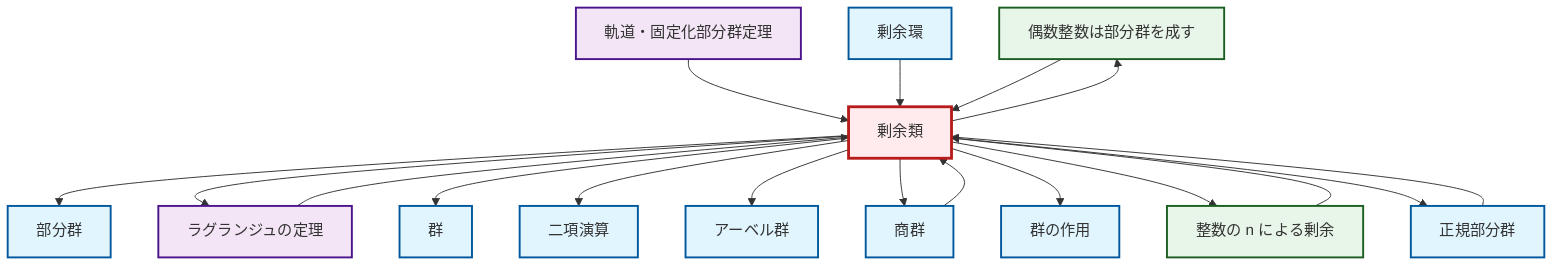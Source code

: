 graph TD
    classDef definition fill:#e1f5fe,stroke:#01579b,stroke-width:2px
    classDef theorem fill:#f3e5f5,stroke:#4a148c,stroke-width:2px
    classDef axiom fill:#fff3e0,stroke:#e65100,stroke-width:2px
    classDef example fill:#e8f5e9,stroke:#1b5e20,stroke-width:2px
    classDef current fill:#ffebee,stroke:#b71c1c,stroke-width:3px
    def-binary-operation["二項演算"]:::definition
    def-group-action["群の作用"]:::definition
    def-group["群"]:::definition
    def-subgroup["部分群"]:::definition
    ex-even-integers-subgroup["偶数整数は部分群を成す"]:::example
    def-coset["剰余類"]:::definition
    def-normal-subgroup["正規部分群"]:::definition
    thm-orbit-stabilizer["軌道・固定化部分群定理"]:::theorem
    def-quotient-group["商群"]:::definition
    thm-lagrange["ラグランジュの定理"]:::theorem
    ex-quotient-integers-mod-n["整数の n による剰余"]:::example
    def-abelian-group["アーベル群"]:::definition
    def-quotient-ring["剰余環"]:::definition
    thm-orbit-stabilizer --> def-coset
    ex-quotient-integers-mod-n --> def-coset
    def-coset --> def-subgroup
    def-normal-subgroup --> def-coset
    def-quotient-ring --> def-coset
    thm-lagrange --> def-coset
    def-coset --> thm-lagrange
    def-coset --> def-group
    def-coset --> def-binary-operation
    def-coset --> def-abelian-group
    def-coset --> def-quotient-group
    def-coset --> def-group-action
    def-coset --> ex-quotient-integers-mod-n
    ex-even-integers-subgroup --> def-coset
    def-quotient-group --> def-coset
    def-coset --> ex-even-integers-subgroup
    def-coset --> def-normal-subgroup
    class def-coset current